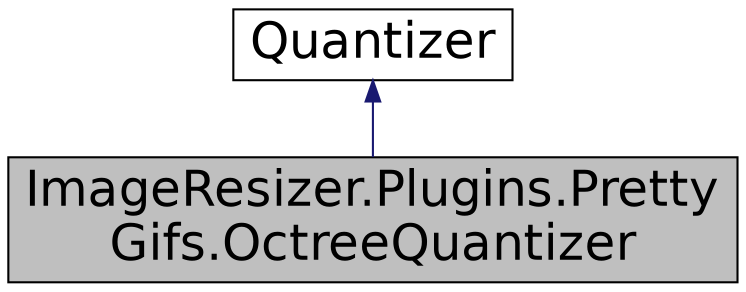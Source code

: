 digraph "ImageResizer.Plugins.PrettyGifs.OctreeQuantizer"
{
  edge [fontname="Helvetica",fontsize="24",labelfontname="Helvetica",labelfontsize="24"];
  node [fontname="Helvetica",fontsize="24",shape=record];
  Node1 [label="ImageResizer.Plugins.Pretty\lGifs.OctreeQuantizer",height=0.2,width=0.4,color="black", fillcolor="grey75", style="filled" fontcolor="black"];
  Node2 -> Node1 [dir="back",color="midnightblue",fontsize="24",style="solid",fontname="Helvetica"];
  Node2 [label="Quantizer",height=0.2,width=0.4,color="black", fillcolor="white", style="filled",URL="$class_image_resizer_1_1_plugins_1_1_pretty_gifs_1_1_quantizer.html",tooltip="Abstract Quantizer class - handles the messy, algorithm-independent details of quantization. Subclasses must implement InitialQuantizePixel, GetPallete(), and QuantizePixel. Not thread-safe! "];
}
